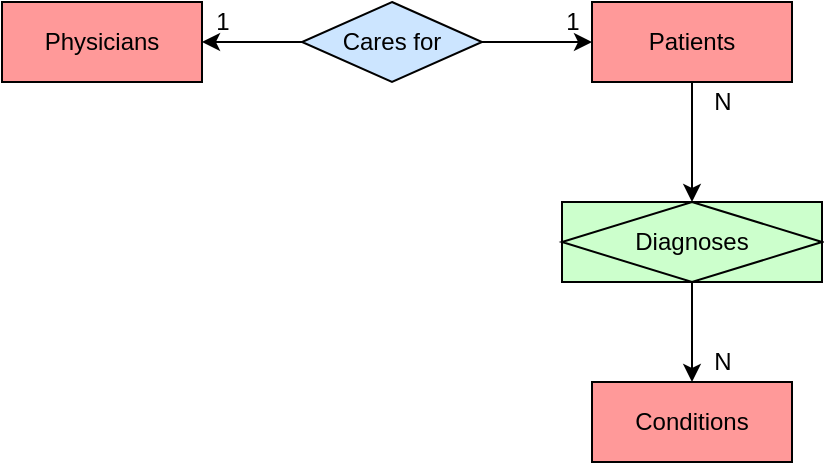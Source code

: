 <mxfile version="14.8.6" type="github">
  <diagram id="DVVB18AhAnTQATnbbfvU" name="Page-1">
    <mxGraphModel dx="705" dy="512" grid="1" gridSize="10" guides="1" tooltips="1" connect="1" arrows="1" fold="1" page="1" pageScale="1" pageWidth="850" pageHeight="1100" math="0" shadow="0">
      <root>
        <mxCell id="0" />
        <mxCell id="1" parent="0" />
        <mxCell id="tEPiHMCiXNBRy2mskgk1-3" value="Physicians" style="whiteSpace=wrap;html=1;align=center;fillColor=#FF9999;" vertex="1" parent="1">
          <mxGeometry x="40" y="190" width="100" height="40" as="geometry" />
        </mxCell>
        <mxCell id="tEPiHMCiXNBRy2mskgk1-8" value="" style="edgeStyle=orthogonalEdgeStyle;rounded=0;orthogonalLoop=1;jettySize=auto;html=1;" edge="1" parent="1" source="tEPiHMCiXNBRy2mskgk1-4" target="tEPiHMCiXNBRy2mskgk1-6">
          <mxGeometry relative="1" as="geometry" />
        </mxCell>
        <mxCell id="tEPiHMCiXNBRy2mskgk1-4" value="Patients" style="whiteSpace=wrap;html=1;align=center;fillColor=#FF9999;" vertex="1" parent="1">
          <mxGeometry x="335" y="190" width="100" height="40" as="geometry" />
        </mxCell>
        <mxCell id="tEPiHMCiXNBRy2mskgk1-10" value="" style="edgeStyle=orthogonalEdgeStyle;rounded=0;orthogonalLoop=1;jettySize=auto;html=1;" edge="1" parent="1" source="tEPiHMCiXNBRy2mskgk1-5" target="tEPiHMCiXNBRy2mskgk1-4">
          <mxGeometry relative="1" as="geometry" />
        </mxCell>
        <mxCell id="tEPiHMCiXNBRy2mskgk1-11" value="" style="edgeStyle=orthogonalEdgeStyle;rounded=0;orthogonalLoop=1;jettySize=auto;html=1;" edge="1" parent="1" source="tEPiHMCiXNBRy2mskgk1-5" target="tEPiHMCiXNBRy2mskgk1-3">
          <mxGeometry relative="1" as="geometry" />
        </mxCell>
        <mxCell id="tEPiHMCiXNBRy2mskgk1-5" value="Cares for" style="shape=rhombus;perimeter=rhombusPerimeter;whiteSpace=wrap;html=1;align=center;fillColor=#CCE5FF;" vertex="1" parent="1">
          <mxGeometry x="190" y="190" width="90" height="40" as="geometry" />
        </mxCell>
        <mxCell id="tEPiHMCiXNBRy2mskgk1-9" value="" style="edgeStyle=orthogonalEdgeStyle;rounded=0;orthogonalLoop=1;jettySize=auto;html=1;" edge="1" parent="1" source="tEPiHMCiXNBRy2mskgk1-6" target="tEPiHMCiXNBRy2mskgk1-7">
          <mxGeometry relative="1" as="geometry" />
        </mxCell>
        <mxCell id="tEPiHMCiXNBRy2mskgk1-6" value="Diagnoses" style="shape=associativeEntity;whiteSpace=wrap;html=1;align=center;fillColor=#CCFFCC;" vertex="1" parent="1">
          <mxGeometry x="320" y="290" width="130" height="40" as="geometry" />
        </mxCell>
        <mxCell id="tEPiHMCiXNBRy2mskgk1-7" value="Conditions" style="whiteSpace=wrap;html=1;align=center;fillColor=#FF9999;" vertex="1" parent="1">
          <mxGeometry x="335" y="380" width="100" height="40" as="geometry" />
        </mxCell>
        <mxCell id="tEPiHMCiXNBRy2mskgk1-12" value="1" style="text;html=1;align=center;verticalAlign=middle;resizable=0;points=[];autosize=1;strokeColor=none;" vertex="1" parent="1">
          <mxGeometry x="140" y="190" width="20" height="20" as="geometry" />
        </mxCell>
        <mxCell id="tEPiHMCiXNBRy2mskgk1-13" value="1" style="text;html=1;align=center;verticalAlign=middle;resizable=0;points=[];autosize=1;strokeColor=none;" vertex="1" parent="1">
          <mxGeometry x="315" y="190" width="20" height="20" as="geometry" />
        </mxCell>
        <mxCell id="tEPiHMCiXNBRy2mskgk1-14" value="N" style="text;html=1;align=center;verticalAlign=middle;resizable=0;points=[];autosize=1;strokeColor=none;" vertex="1" parent="1">
          <mxGeometry x="390" y="230" width="20" height="20" as="geometry" />
        </mxCell>
        <mxCell id="tEPiHMCiXNBRy2mskgk1-15" value="N" style="text;html=1;align=center;verticalAlign=middle;resizable=0;points=[];autosize=1;strokeColor=none;" vertex="1" parent="1">
          <mxGeometry x="390" y="360" width="20" height="20" as="geometry" />
        </mxCell>
      </root>
    </mxGraphModel>
  </diagram>
</mxfile>
